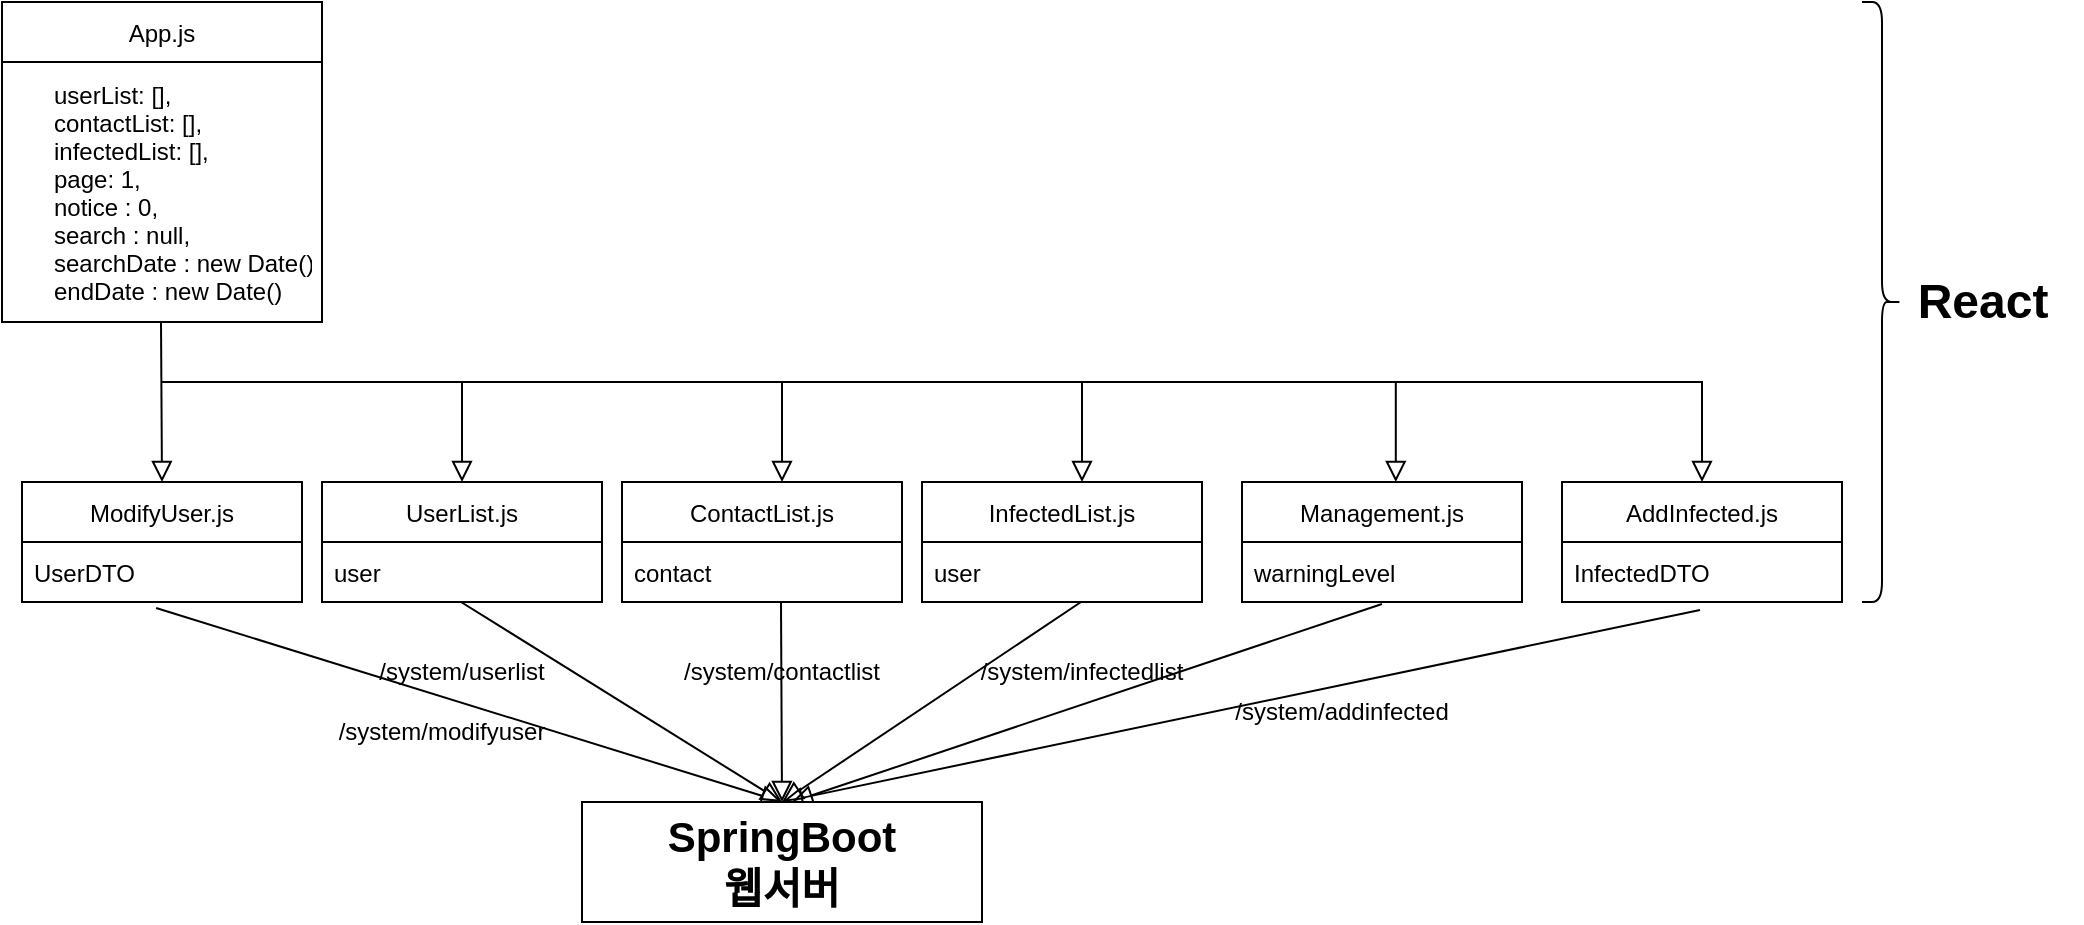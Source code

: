<mxfile version="18.0.8" type="device"><diagram id="C5RBs43oDa-KdzZeNtuy" name="Page-1"><mxGraphModel dx="1422" dy="762" grid="1" gridSize="10" guides="1" tooltips="1" connect="1" arrows="1" fold="1" page="1" pageScale="1" pageWidth="1000" pageHeight="1169" math="0" shadow="0"><root><mxCell id="WIyWlLk6GJQsqaUBKTNV-0"/><mxCell id="WIyWlLk6GJQsqaUBKTNV-1" parent="WIyWlLk6GJQsqaUBKTNV-0"/><mxCell id="D1YQEU9pFq5A6ydvj825-2" value="" style="rounded=0;html=1;jettySize=auto;orthogonalLoop=1;fontSize=11;endArrow=block;endFill=0;endSize=8;strokeWidth=1;shadow=0;labelBackgroundColor=none;" parent="WIyWlLk6GJQsqaUBKTNV-1" edge="1"><mxGeometry y="20" relative="1" as="geometry"><mxPoint as="offset"/><mxPoint x="129.5" y="200" as="sourcePoint"/><mxPoint x="130" y="280" as="targetPoint"/></mxGeometry></mxCell><mxCell id="D1YQEU9pFq5A6ydvj825-5" value="App.js" style="swimlane;fontStyle=0;childLayout=stackLayout;horizontal=1;startSize=30;horizontalStack=0;resizeParent=1;resizeParentMax=0;resizeLast=0;collapsible=1;marginBottom=0;" parent="WIyWlLk6GJQsqaUBKTNV-1" vertex="1"><mxGeometry x="50" y="40" width="160" height="160" as="geometry"/></mxCell><mxCell id="D1YQEU9pFq5A6ydvj825-6" value="      userList: [],&#10;      contactList: [],&#10;      infectedList: [],&#10;      page: 1,&#10;      notice : 0,&#10;      search : null,&#10;      searchDate : new Date(),&#10;      endDate : new Date()" style="text;strokeColor=none;fillColor=none;align=left;verticalAlign=middle;spacingLeft=4;spacingRight=4;overflow=hidden;points=[[0,0.5],[1,0.5]];portConstraint=eastwest;rotatable=0;" parent="D1YQEU9pFq5A6ydvj825-5" vertex="1"><mxGeometry y="30" width="160" height="130" as="geometry"/></mxCell><mxCell id="D1YQEU9pFq5A6ydvj825-9" value="" style="rounded=0;html=1;jettySize=auto;orthogonalLoop=1;fontSize=11;endArrow=block;endFill=0;endSize=8;strokeWidth=1;shadow=0;labelBackgroundColor=none;edgeStyle=orthogonalEdgeStyle;" parent="WIyWlLk6GJQsqaUBKTNV-1" edge="1"><mxGeometry y="20" relative="1" as="geometry"><mxPoint as="offset"/><mxPoint x="130" y="230" as="sourcePoint"/><mxPoint x="280" y="280" as="targetPoint"/><Array as="points"><mxPoint x="280" y="230"/><mxPoint x="280" y="280"/></Array></mxGeometry></mxCell><mxCell id="D1YQEU9pFq5A6ydvj825-11" value="ModifyUser.js" style="swimlane;fontStyle=0;childLayout=stackLayout;horizontal=1;startSize=30;horizontalStack=0;resizeParent=1;resizeParentMax=0;resizeLast=0;collapsible=1;marginBottom=0;" parent="WIyWlLk6GJQsqaUBKTNV-1" vertex="1"><mxGeometry x="60" y="280" width="140" height="60" as="geometry"/></mxCell><mxCell id="VPsloCR2Wq2bqv4V802p-4" value="UserDTO" style="text;strokeColor=none;fillColor=none;align=left;verticalAlign=middle;spacingLeft=4;spacingRight=4;overflow=hidden;points=[[0,0.5],[1,0.5]];portConstraint=eastwest;rotatable=0;" vertex="1" parent="D1YQEU9pFq5A6ydvj825-11"><mxGeometry y="30" width="140" height="30" as="geometry"/></mxCell><mxCell id="D1YQEU9pFq5A6ydvj825-15" value="UserList.js" style="swimlane;fontStyle=0;childLayout=stackLayout;horizontal=1;startSize=30;horizontalStack=0;resizeParent=1;resizeParentMax=0;resizeLast=0;collapsible=1;marginBottom=0;" parent="WIyWlLk6GJQsqaUBKTNV-1" vertex="1"><mxGeometry x="210" y="280" width="140" height="60" as="geometry"/></mxCell><mxCell id="D1YQEU9pFq5A6ydvj825-16" value="user" style="text;strokeColor=none;fillColor=none;align=left;verticalAlign=middle;spacingLeft=4;spacingRight=4;overflow=hidden;points=[[0,0.5],[1,0.5]];portConstraint=eastwest;rotatable=0;" parent="D1YQEU9pFq5A6ydvj825-15" vertex="1"><mxGeometry y="30" width="140" height="30" as="geometry"/></mxCell><mxCell id="D1YQEU9pFq5A6ydvj825-19" value="ContactList.js" style="swimlane;fontStyle=0;childLayout=stackLayout;horizontal=1;startSize=30;horizontalStack=0;resizeParent=1;resizeParentMax=0;resizeLast=0;collapsible=1;marginBottom=0;" parent="WIyWlLk6GJQsqaUBKTNV-1" vertex="1"><mxGeometry x="360" y="280" width="140" height="60" as="geometry"/></mxCell><mxCell id="D1YQEU9pFq5A6ydvj825-20" value="contact" style="text;strokeColor=none;fillColor=none;align=left;verticalAlign=middle;spacingLeft=4;spacingRight=4;overflow=hidden;points=[[0,0.5],[1,0.5]];portConstraint=eastwest;rotatable=0;" parent="D1YQEU9pFq5A6ydvj825-19" vertex="1"><mxGeometry y="30" width="140" height="30" as="geometry"/></mxCell><mxCell id="D1YQEU9pFq5A6ydvj825-23" value="InfectedList.js" style="swimlane;fontStyle=0;childLayout=stackLayout;horizontal=1;startSize=30;horizontalStack=0;resizeParent=1;resizeParentMax=0;resizeLast=0;collapsible=1;marginBottom=0;" parent="WIyWlLk6GJQsqaUBKTNV-1" vertex="1"><mxGeometry x="510" y="280" width="140" height="60" as="geometry"/></mxCell><mxCell id="D1YQEU9pFq5A6ydvj825-24" value="user" style="text;strokeColor=none;fillColor=none;align=left;verticalAlign=middle;spacingLeft=4;spacingRight=4;overflow=hidden;points=[[0,0.5],[1,0.5]];portConstraint=eastwest;rotatable=0;" parent="D1YQEU9pFq5A6ydvj825-23" vertex="1"><mxGeometry y="30" width="140" height="30" as="geometry"/></mxCell><mxCell id="D1YQEU9pFq5A6ydvj825-27" value="" style="rounded=0;html=1;jettySize=auto;orthogonalLoop=1;fontSize=11;endArrow=block;endFill=0;endSize=8;strokeWidth=1;shadow=0;labelBackgroundColor=none;edgeStyle=orthogonalEdgeStyle;" parent="WIyWlLk6GJQsqaUBKTNV-1" edge="1"><mxGeometry y="20" relative="1" as="geometry"><mxPoint as="offset"/><mxPoint x="280" y="230" as="sourcePoint"/><mxPoint x="440" y="280" as="targetPoint"/><Array as="points"><mxPoint x="440" y="230"/><mxPoint x="440" y="280"/></Array></mxGeometry></mxCell><mxCell id="D1YQEU9pFq5A6ydvj825-28" value="" style="rounded=0;html=1;jettySize=auto;orthogonalLoop=1;fontSize=11;endArrow=block;endFill=0;endSize=8;strokeWidth=1;shadow=0;labelBackgroundColor=none;edgeStyle=orthogonalEdgeStyle;" parent="WIyWlLk6GJQsqaUBKTNV-1" edge="1"><mxGeometry y="20" relative="1" as="geometry"><mxPoint as="offset"/><mxPoint x="430" y="230" as="sourcePoint"/><mxPoint x="590" y="280" as="targetPoint"/><Array as="points"><mxPoint x="590" y="230"/><mxPoint x="590" y="280"/></Array></mxGeometry></mxCell><mxCell id="D1YQEU9pFq5A6ydvj825-29" value="" style="rounded=0;html=1;jettySize=auto;orthogonalLoop=1;fontSize=11;endArrow=block;endFill=0;endSize=8;strokeWidth=1;shadow=0;labelBackgroundColor=none;" parent="WIyWlLk6GJQsqaUBKTNV-1" edge="1"><mxGeometry y="20" relative="1" as="geometry"><mxPoint as="offset"/><mxPoint x="279.5" y="340" as="sourcePoint"/><mxPoint x="440" y="440" as="targetPoint"/></mxGeometry></mxCell><mxCell id="D1YQEU9pFq5A6ydvj825-31" value="/system/userlist" style="text;html=1;strokeColor=none;fillColor=none;align=center;verticalAlign=middle;whiteSpace=wrap;rounded=0;" parent="WIyWlLk6GJQsqaUBKTNV-1" vertex="1"><mxGeometry x="250" y="360" width="60" height="30" as="geometry"/></mxCell><mxCell id="D1YQEU9pFq5A6ydvj825-32" value="" style="rounded=0;html=1;jettySize=auto;orthogonalLoop=1;fontSize=11;endArrow=block;endFill=0;endSize=8;strokeWidth=1;shadow=0;labelBackgroundColor=none;" parent="WIyWlLk6GJQsqaUBKTNV-1" edge="1"><mxGeometry y="20" relative="1" as="geometry"><mxPoint as="offset"/><mxPoint x="439.5" y="340" as="sourcePoint"/><mxPoint x="440" y="440" as="targetPoint"/></mxGeometry></mxCell><mxCell id="D1YQEU9pFq5A6ydvj825-33" value="/system/contactlist" style="text;html=1;strokeColor=none;fillColor=none;align=center;verticalAlign=middle;whiteSpace=wrap;rounded=0;" parent="WIyWlLk6GJQsqaUBKTNV-1" vertex="1"><mxGeometry x="410" y="360" width="60" height="30" as="geometry"/></mxCell><mxCell id="D1YQEU9pFq5A6ydvj825-34" value="" style="rounded=0;html=1;jettySize=auto;orthogonalLoop=1;fontSize=11;endArrow=block;endFill=0;endSize=8;strokeWidth=1;shadow=0;labelBackgroundColor=none;" parent="WIyWlLk6GJQsqaUBKTNV-1" edge="1"><mxGeometry y="20" relative="1" as="geometry"><mxPoint as="offset"/><mxPoint x="589.5" y="340" as="sourcePoint"/><mxPoint x="440" y="440" as="targetPoint"/></mxGeometry></mxCell><mxCell id="D1YQEU9pFq5A6ydvj825-35" value="/system/infectedlist" style="text;html=1;strokeColor=none;fillColor=none;align=center;verticalAlign=middle;whiteSpace=wrap;rounded=0;" parent="WIyWlLk6GJQsqaUBKTNV-1" vertex="1"><mxGeometry x="560" y="360" width="60" height="30" as="geometry"/></mxCell><mxCell id="Iy41OuvtiaECncIHa3JR-1" value="Management.js" style="swimlane;fontStyle=0;childLayout=stackLayout;horizontal=1;startSize=30;horizontalStack=0;resizeParent=1;resizeParentMax=0;resizeLast=0;collapsible=1;marginBottom=0;" parent="WIyWlLk6GJQsqaUBKTNV-1" vertex="1"><mxGeometry x="670" y="280" width="140" height="60" as="geometry"/></mxCell><mxCell id="Iy41OuvtiaECncIHa3JR-2" value="warningLevel" style="text;strokeColor=none;fillColor=none;align=left;verticalAlign=middle;spacingLeft=4;spacingRight=4;overflow=hidden;points=[[0,0.5],[1,0.5]];portConstraint=eastwest;rotatable=0;" parent="Iy41OuvtiaECncIHa3JR-1" vertex="1"><mxGeometry y="30" width="140" height="30" as="geometry"/></mxCell><mxCell id="Iy41OuvtiaECncIHa3JR-3" value="" style="rounded=0;html=1;jettySize=auto;orthogonalLoop=1;fontSize=11;endArrow=block;endFill=0;endSize=8;strokeWidth=1;shadow=0;labelBackgroundColor=none;entryX=0.5;entryY=0;entryDx=0;entryDy=0;exitX=0.5;exitY=1.033;exitDx=0;exitDy=0;exitPerimeter=0;" parent="WIyWlLk6GJQsqaUBKTNV-1" source="Iy41OuvtiaECncIHa3JR-2" edge="1"><mxGeometry y="20" relative="1" as="geometry"><mxPoint as="offset"/><mxPoint x="599.5" y="350" as="sourcePoint"/><mxPoint x="445" y="440" as="targetPoint"/></mxGeometry></mxCell><mxCell id="Iy41OuvtiaECncIHa3JR-13" value="" style="shape=curlyBracket;whiteSpace=wrap;html=1;rounded=1;flipH=1;" parent="WIyWlLk6GJQsqaUBKTNV-1" vertex="1"><mxGeometry x="980" y="40" width="20" height="300" as="geometry"/></mxCell><mxCell id="Iy41OuvtiaECncIHa3JR-14" value="React" style="text;strokeColor=none;fillColor=none;html=1;fontSize=24;fontStyle=1;verticalAlign=middle;align=center;" parent="WIyWlLk6GJQsqaUBKTNV-1" vertex="1"><mxGeometry x="990" y="170" width="100" height="40" as="geometry"/></mxCell><mxCell id="Iy41OuvtiaECncIHa3JR-17" value="" style="rounded=0;html=1;jettySize=auto;orthogonalLoop=1;fontSize=11;endArrow=block;endFill=0;endSize=8;strokeWidth=1;shadow=0;labelBackgroundColor=none;edgeStyle=orthogonalEdgeStyle;" parent="WIyWlLk6GJQsqaUBKTNV-1" edge="1"><mxGeometry y="20" relative="1" as="geometry"><mxPoint as="offset"/><mxPoint x="586.92" y="230" as="sourcePoint"/><mxPoint x="746.92" y="280" as="targetPoint"/><Array as="points"><mxPoint x="746.92" y="230"/><mxPoint x="746.92" y="280"/></Array></mxGeometry></mxCell><mxCell id="VPsloCR2Wq2bqv4V802p-0" value="AddInfected.js" style="swimlane;fontStyle=0;childLayout=stackLayout;horizontal=1;startSize=30;horizontalStack=0;resizeParent=1;resizeParentMax=0;resizeLast=0;collapsible=1;marginBottom=0;" vertex="1" parent="WIyWlLk6GJQsqaUBKTNV-1"><mxGeometry x="830" y="280" width="140" height="60" as="geometry"/></mxCell><mxCell id="VPsloCR2Wq2bqv4V802p-1" value="InfectedDTO" style="text;strokeColor=none;fillColor=none;align=left;verticalAlign=middle;spacingLeft=4;spacingRight=4;overflow=hidden;points=[[0,0.5],[1,0.5]];portConstraint=eastwest;rotatable=0;" vertex="1" parent="VPsloCR2Wq2bqv4V802p-0"><mxGeometry y="30" width="140" height="30" as="geometry"/></mxCell><mxCell id="VPsloCR2Wq2bqv4V802p-2" value="" style="rounded=0;html=1;jettySize=auto;orthogonalLoop=1;fontSize=11;endArrow=block;endFill=0;endSize=8;strokeWidth=1;shadow=0;labelBackgroundColor=none;edgeStyle=orthogonalEdgeStyle;" edge="1" parent="WIyWlLk6GJQsqaUBKTNV-1"><mxGeometry y="20" relative="1" as="geometry"><mxPoint as="offset"/><mxPoint x="740.0" y="230" as="sourcePoint"/><mxPoint x="900.0" y="280" as="targetPoint"/><Array as="points"><mxPoint x="900" y="230"/><mxPoint x="900" y="280"/></Array></mxGeometry></mxCell><mxCell id="VPsloCR2Wq2bqv4V802p-5" value="" style="rounded=0;html=1;jettySize=auto;orthogonalLoop=1;fontSize=11;endArrow=block;endFill=0;endSize=8;strokeWidth=1;shadow=0;labelBackgroundColor=none;exitX=0.479;exitY=1.1;exitDx=0;exitDy=0;exitPerimeter=0;" edge="1" parent="WIyWlLk6GJQsqaUBKTNV-1" source="VPsloCR2Wq2bqv4V802p-4"><mxGeometry y="20" relative="1" as="geometry"><mxPoint as="offset"/><mxPoint x="160" y="370" as="sourcePoint"/><mxPoint x="440" y="440" as="targetPoint"/></mxGeometry></mxCell><mxCell id="VPsloCR2Wq2bqv4V802p-6" value="" style="rounded=0;html=1;jettySize=auto;orthogonalLoop=1;fontSize=11;endArrow=block;endFill=0;endSize=8;strokeWidth=1;shadow=0;labelBackgroundColor=none;exitX=0.493;exitY=1.133;exitDx=0;exitDy=0;exitPerimeter=0;" edge="1" parent="WIyWlLk6GJQsqaUBKTNV-1" source="VPsloCR2Wq2bqv4V802p-1"><mxGeometry y="20" relative="1" as="geometry"><mxPoint as="offset"/><mxPoint x="750" y="350.99" as="sourcePoint"/><mxPoint x="440" y="440" as="targetPoint"/></mxGeometry></mxCell><mxCell id="VPsloCR2Wq2bqv4V802p-7" value="&lt;font style=&quot;font-size: 21px;&quot;&gt;&lt;b&gt;SpringBoot&lt;br&gt;웹서버&lt;/b&gt;&lt;/font&gt;" style="rounded=0;whiteSpace=wrap;html=1;" vertex="1" parent="WIyWlLk6GJQsqaUBKTNV-1"><mxGeometry x="340" y="440" width="200" height="60" as="geometry"/></mxCell><mxCell id="VPsloCR2Wq2bqv4V802p-8" value="/system/modifyuser" style="text;html=1;strokeColor=none;fillColor=none;align=center;verticalAlign=middle;whiteSpace=wrap;rounded=0;" vertex="1" parent="WIyWlLk6GJQsqaUBKTNV-1"><mxGeometry x="240" y="390" width="60" height="30" as="geometry"/></mxCell><mxCell id="VPsloCR2Wq2bqv4V802p-10" value="/system/addinfected" style="text;html=1;strokeColor=none;fillColor=none;align=center;verticalAlign=middle;whiteSpace=wrap;rounded=0;" vertex="1" parent="WIyWlLk6GJQsqaUBKTNV-1"><mxGeometry x="690" y="380" width="60" height="30" as="geometry"/></mxCell></root></mxGraphModel></diagram></mxfile>
